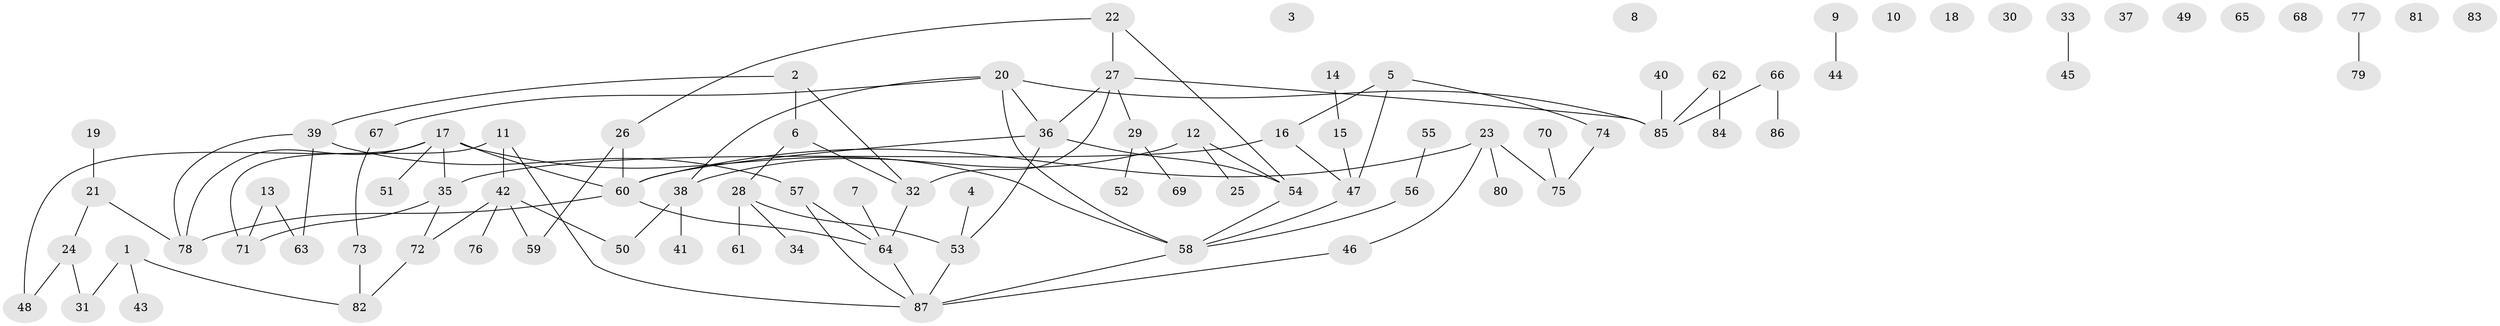 // coarse degree distribution, {3: 0.38461538461538464, 7: 0.07692307692307693, 4: 0.15384615384615385, 6: 0.07692307692307693, 1: 0.15384615384615385, 2: 0.15384615384615385}
// Generated by graph-tools (version 1.1) at 2025/48/03/04/25 22:48:24]
// undirected, 87 vertices, 99 edges
graph export_dot {
  node [color=gray90,style=filled];
  1;
  2;
  3;
  4;
  5;
  6;
  7;
  8;
  9;
  10;
  11;
  12;
  13;
  14;
  15;
  16;
  17;
  18;
  19;
  20;
  21;
  22;
  23;
  24;
  25;
  26;
  27;
  28;
  29;
  30;
  31;
  32;
  33;
  34;
  35;
  36;
  37;
  38;
  39;
  40;
  41;
  42;
  43;
  44;
  45;
  46;
  47;
  48;
  49;
  50;
  51;
  52;
  53;
  54;
  55;
  56;
  57;
  58;
  59;
  60;
  61;
  62;
  63;
  64;
  65;
  66;
  67;
  68;
  69;
  70;
  71;
  72;
  73;
  74;
  75;
  76;
  77;
  78;
  79;
  80;
  81;
  82;
  83;
  84;
  85;
  86;
  87;
  1 -- 31;
  1 -- 43;
  1 -- 82;
  2 -- 6;
  2 -- 32;
  2 -- 39;
  4 -- 53;
  5 -- 16;
  5 -- 47;
  5 -- 74;
  6 -- 28;
  6 -- 32;
  7 -- 64;
  9 -- 44;
  11 -- 42;
  11 -- 71;
  11 -- 87;
  12 -- 25;
  12 -- 38;
  12 -- 54;
  13 -- 63;
  13 -- 71;
  14 -- 15;
  15 -- 47;
  16 -- 35;
  16 -- 47;
  17 -- 35;
  17 -- 48;
  17 -- 51;
  17 -- 58;
  17 -- 60;
  17 -- 78;
  19 -- 21;
  20 -- 36;
  20 -- 38;
  20 -- 58;
  20 -- 67;
  20 -- 85;
  21 -- 24;
  21 -- 78;
  22 -- 26;
  22 -- 27;
  22 -- 54;
  23 -- 46;
  23 -- 60;
  23 -- 75;
  23 -- 80;
  24 -- 31;
  24 -- 48;
  26 -- 59;
  26 -- 60;
  27 -- 29;
  27 -- 32;
  27 -- 36;
  27 -- 85;
  28 -- 34;
  28 -- 53;
  28 -- 61;
  29 -- 52;
  29 -- 69;
  32 -- 64;
  33 -- 45;
  35 -- 71;
  35 -- 72;
  36 -- 53;
  36 -- 54;
  36 -- 60;
  38 -- 41;
  38 -- 50;
  39 -- 57;
  39 -- 63;
  39 -- 78;
  40 -- 85;
  42 -- 50;
  42 -- 59;
  42 -- 72;
  42 -- 76;
  46 -- 87;
  47 -- 58;
  53 -- 87;
  54 -- 58;
  55 -- 56;
  56 -- 58;
  57 -- 64;
  57 -- 87;
  58 -- 87;
  60 -- 64;
  60 -- 78;
  62 -- 84;
  62 -- 85;
  64 -- 87;
  66 -- 85;
  66 -- 86;
  67 -- 73;
  70 -- 75;
  72 -- 82;
  73 -- 82;
  74 -- 75;
  77 -- 79;
}
